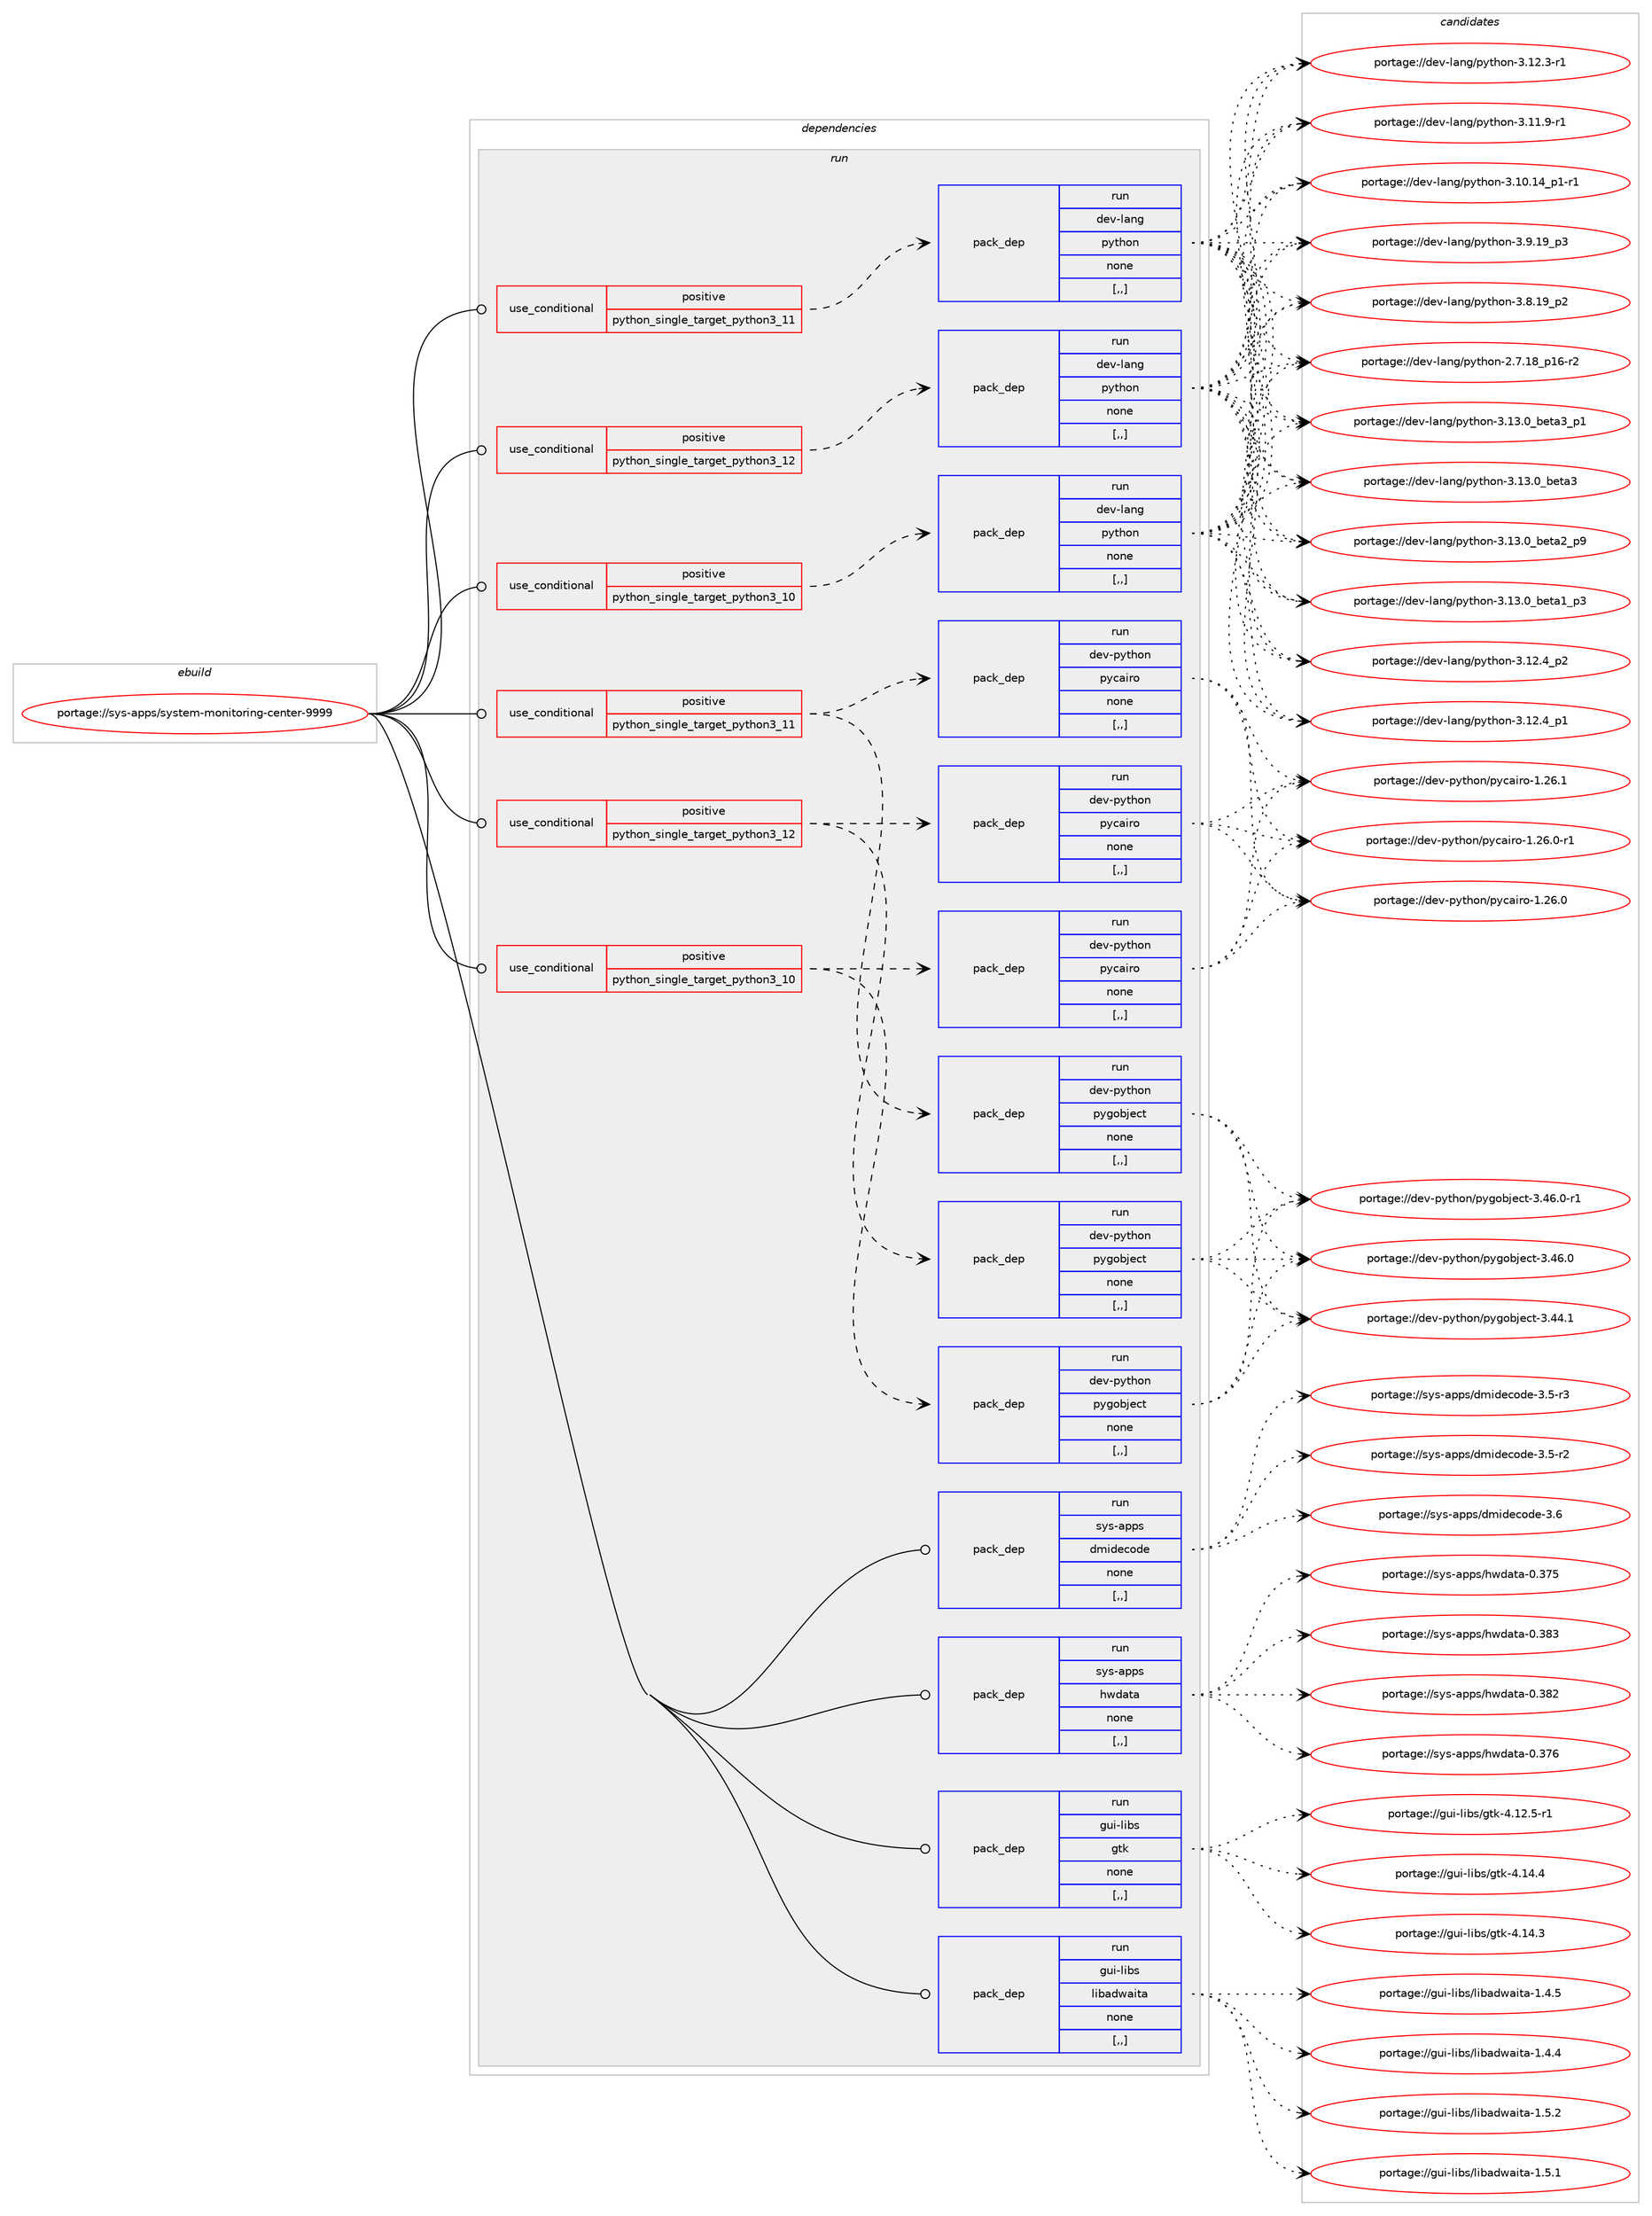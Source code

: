 digraph prolog {

# *************
# Graph options
# *************

newrank=true;
concentrate=true;
compound=true;
graph [rankdir=LR,fontname=Helvetica,fontsize=10,ranksep=1.5];#, ranksep=2.5, nodesep=0.2];
edge  [arrowhead=vee];
node  [fontname=Helvetica,fontsize=10];

# **********
# The ebuild
# **********

subgraph cluster_leftcol {
color=gray;
label=<<i>ebuild</i>>;
id [label="portage://sys-apps/system-monitoring-center-9999", color=red, width=4, href="../sys-apps/system-monitoring-center-9999.svg"];
}

# ****************
# The dependencies
# ****************

subgraph cluster_midcol {
color=gray;
label=<<i>dependencies</i>>;
subgraph cluster_compile {
fillcolor="#eeeeee";
style=filled;
label=<<i>compile</i>>;
}
subgraph cluster_compileandrun {
fillcolor="#eeeeee";
style=filled;
label=<<i>compile and run</i>>;
}
subgraph cluster_run {
fillcolor="#eeeeee";
style=filled;
label=<<i>run</i>>;
subgraph cond111469 {
dependency421355 [label=<<TABLE BORDER="0" CELLBORDER="1" CELLSPACING="0" CELLPADDING="4"><TR><TD ROWSPAN="3" CELLPADDING="10">use_conditional</TD></TR><TR><TD>positive</TD></TR><TR><TD>python_single_target_python3_10</TD></TR></TABLE>>, shape=none, color=red];
subgraph pack306941 {
dependency421356 [label=<<TABLE BORDER="0" CELLBORDER="1" CELLSPACING="0" CELLPADDING="4" WIDTH="220"><TR><TD ROWSPAN="6" CELLPADDING="30">pack_dep</TD></TR><TR><TD WIDTH="110">run</TD></TR><TR><TD>dev-lang</TD></TR><TR><TD>python</TD></TR><TR><TD>none</TD></TR><TR><TD>[,,]</TD></TR></TABLE>>, shape=none, color=blue];
}
dependency421355:e -> dependency421356:w [weight=20,style="dashed",arrowhead="vee"];
}
id:e -> dependency421355:w [weight=20,style="solid",arrowhead="odot"];
subgraph cond111470 {
dependency421357 [label=<<TABLE BORDER="0" CELLBORDER="1" CELLSPACING="0" CELLPADDING="4"><TR><TD ROWSPAN="3" CELLPADDING="10">use_conditional</TD></TR><TR><TD>positive</TD></TR><TR><TD>python_single_target_python3_10</TD></TR></TABLE>>, shape=none, color=red];
subgraph pack306942 {
dependency421358 [label=<<TABLE BORDER="0" CELLBORDER="1" CELLSPACING="0" CELLPADDING="4" WIDTH="220"><TR><TD ROWSPAN="6" CELLPADDING="30">pack_dep</TD></TR><TR><TD WIDTH="110">run</TD></TR><TR><TD>dev-python</TD></TR><TR><TD>pycairo</TD></TR><TR><TD>none</TD></TR><TR><TD>[,,]</TD></TR></TABLE>>, shape=none, color=blue];
}
dependency421357:e -> dependency421358:w [weight=20,style="dashed",arrowhead="vee"];
subgraph pack306943 {
dependency421359 [label=<<TABLE BORDER="0" CELLBORDER="1" CELLSPACING="0" CELLPADDING="4" WIDTH="220"><TR><TD ROWSPAN="6" CELLPADDING="30">pack_dep</TD></TR><TR><TD WIDTH="110">run</TD></TR><TR><TD>dev-python</TD></TR><TR><TD>pygobject</TD></TR><TR><TD>none</TD></TR><TR><TD>[,,]</TD></TR></TABLE>>, shape=none, color=blue];
}
dependency421357:e -> dependency421359:w [weight=20,style="dashed",arrowhead="vee"];
}
id:e -> dependency421357:w [weight=20,style="solid",arrowhead="odot"];
subgraph cond111471 {
dependency421360 [label=<<TABLE BORDER="0" CELLBORDER="1" CELLSPACING="0" CELLPADDING="4"><TR><TD ROWSPAN="3" CELLPADDING="10">use_conditional</TD></TR><TR><TD>positive</TD></TR><TR><TD>python_single_target_python3_11</TD></TR></TABLE>>, shape=none, color=red];
subgraph pack306944 {
dependency421361 [label=<<TABLE BORDER="0" CELLBORDER="1" CELLSPACING="0" CELLPADDING="4" WIDTH="220"><TR><TD ROWSPAN="6" CELLPADDING="30">pack_dep</TD></TR><TR><TD WIDTH="110">run</TD></TR><TR><TD>dev-lang</TD></TR><TR><TD>python</TD></TR><TR><TD>none</TD></TR><TR><TD>[,,]</TD></TR></TABLE>>, shape=none, color=blue];
}
dependency421360:e -> dependency421361:w [weight=20,style="dashed",arrowhead="vee"];
}
id:e -> dependency421360:w [weight=20,style="solid",arrowhead="odot"];
subgraph cond111472 {
dependency421362 [label=<<TABLE BORDER="0" CELLBORDER="1" CELLSPACING="0" CELLPADDING="4"><TR><TD ROWSPAN="3" CELLPADDING="10">use_conditional</TD></TR><TR><TD>positive</TD></TR><TR><TD>python_single_target_python3_11</TD></TR></TABLE>>, shape=none, color=red];
subgraph pack306945 {
dependency421363 [label=<<TABLE BORDER="0" CELLBORDER="1" CELLSPACING="0" CELLPADDING="4" WIDTH="220"><TR><TD ROWSPAN="6" CELLPADDING="30">pack_dep</TD></TR><TR><TD WIDTH="110">run</TD></TR><TR><TD>dev-python</TD></TR><TR><TD>pycairo</TD></TR><TR><TD>none</TD></TR><TR><TD>[,,]</TD></TR></TABLE>>, shape=none, color=blue];
}
dependency421362:e -> dependency421363:w [weight=20,style="dashed",arrowhead="vee"];
subgraph pack306946 {
dependency421364 [label=<<TABLE BORDER="0" CELLBORDER="1" CELLSPACING="0" CELLPADDING="4" WIDTH="220"><TR><TD ROWSPAN="6" CELLPADDING="30">pack_dep</TD></TR><TR><TD WIDTH="110">run</TD></TR><TR><TD>dev-python</TD></TR><TR><TD>pygobject</TD></TR><TR><TD>none</TD></TR><TR><TD>[,,]</TD></TR></TABLE>>, shape=none, color=blue];
}
dependency421362:e -> dependency421364:w [weight=20,style="dashed",arrowhead="vee"];
}
id:e -> dependency421362:w [weight=20,style="solid",arrowhead="odot"];
subgraph cond111473 {
dependency421365 [label=<<TABLE BORDER="0" CELLBORDER="1" CELLSPACING="0" CELLPADDING="4"><TR><TD ROWSPAN="3" CELLPADDING="10">use_conditional</TD></TR><TR><TD>positive</TD></TR><TR><TD>python_single_target_python3_12</TD></TR></TABLE>>, shape=none, color=red];
subgraph pack306947 {
dependency421366 [label=<<TABLE BORDER="0" CELLBORDER="1" CELLSPACING="0" CELLPADDING="4" WIDTH="220"><TR><TD ROWSPAN="6" CELLPADDING="30">pack_dep</TD></TR><TR><TD WIDTH="110">run</TD></TR><TR><TD>dev-lang</TD></TR><TR><TD>python</TD></TR><TR><TD>none</TD></TR><TR><TD>[,,]</TD></TR></TABLE>>, shape=none, color=blue];
}
dependency421365:e -> dependency421366:w [weight=20,style="dashed",arrowhead="vee"];
}
id:e -> dependency421365:w [weight=20,style="solid",arrowhead="odot"];
subgraph cond111474 {
dependency421367 [label=<<TABLE BORDER="0" CELLBORDER="1" CELLSPACING="0" CELLPADDING="4"><TR><TD ROWSPAN="3" CELLPADDING="10">use_conditional</TD></TR><TR><TD>positive</TD></TR><TR><TD>python_single_target_python3_12</TD></TR></TABLE>>, shape=none, color=red];
subgraph pack306948 {
dependency421368 [label=<<TABLE BORDER="0" CELLBORDER="1" CELLSPACING="0" CELLPADDING="4" WIDTH="220"><TR><TD ROWSPAN="6" CELLPADDING="30">pack_dep</TD></TR><TR><TD WIDTH="110">run</TD></TR><TR><TD>dev-python</TD></TR><TR><TD>pycairo</TD></TR><TR><TD>none</TD></TR><TR><TD>[,,]</TD></TR></TABLE>>, shape=none, color=blue];
}
dependency421367:e -> dependency421368:w [weight=20,style="dashed",arrowhead="vee"];
subgraph pack306949 {
dependency421369 [label=<<TABLE BORDER="0" CELLBORDER="1" CELLSPACING="0" CELLPADDING="4" WIDTH="220"><TR><TD ROWSPAN="6" CELLPADDING="30">pack_dep</TD></TR><TR><TD WIDTH="110">run</TD></TR><TR><TD>dev-python</TD></TR><TR><TD>pygobject</TD></TR><TR><TD>none</TD></TR><TR><TD>[,,]</TD></TR></TABLE>>, shape=none, color=blue];
}
dependency421367:e -> dependency421369:w [weight=20,style="dashed",arrowhead="vee"];
}
id:e -> dependency421367:w [weight=20,style="solid",arrowhead="odot"];
subgraph pack306950 {
dependency421370 [label=<<TABLE BORDER="0" CELLBORDER="1" CELLSPACING="0" CELLPADDING="4" WIDTH="220"><TR><TD ROWSPAN="6" CELLPADDING="30">pack_dep</TD></TR><TR><TD WIDTH="110">run</TD></TR><TR><TD>gui-libs</TD></TR><TR><TD>gtk</TD></TR><TR><TD>none</TD></TR><TR><TD>[,,]</TD></TR></TABLE>>, shape=none, color=blue];
}
id:e -> dependency421370:w [weight=20,style="solid",arrowhead="odot"];
subgraph pack306951 {
dependency421371 [label=<<TABLE BORDER="0" CELLBORDER="1" CELLSPACING="0" CELLPADDING="4" WIDTH="220"><TR><TD ROWSPAN="6" CELLPADDING="30">pack_dep</TD></TR><TR><TD WIDTH="110">run</TD></TR><TR><TD>gui-libs</TD></TR><TR><TD>libadwaita</TD></TR><TR><TD>none</TD></TR><TR><TD>[,,]</TD></TR></TABLE>>, shape=none, color=blue];
}
id:e -> dependency421371:w [weight=20,style="solid",arrowhead="odot"];
subgraph pack306952 {
dependency421372 [label=<<TABLE BORDER="0" CELLBORDER="1" CELLSPACING="0" CELLPADDING="4" WIDTH="220"><TR><TD ROWSPAN="6" CELLPADDING="30">pack_dep</TD></TR><TR><TD WIDTH="110">run</TD></TR><TR><TD>sys-apps</TD></TR><TR><TD>dmidecode</TD></TR><TR><TD>none</TD></TR><TR><TD>[,,]</TD></TR></TABLE>>, shape=none, color=blue];
}
id:e -> dependency421372:w [weight=20,style="solid",arrowhead="odot"];
subgraph pack306953 {
dependency421373 [label=<<TABLE BORDER="0" CELLBORDER="1" CELLSPACING="0" CELLPADDING="4" WIDTH="220"><TR><TD ROWSPAN="6" CELLPADDING="30">pack_dep</TD></TR><TR><TD WIDTH="110">run</TD></TR><TR><TD>sys-apps</TD></TR><TR><TD>hwdata</TD></TR><TR><TD>none</TD></TR><TR><TD>[,,]</TD></TR></TABLE>>, shape=none, color=blue];
}
id:e -> dependency421373:w [weight=20,style="solid",arrowhead="odot"];
}
}

# **************
# The candidates
# **************

subgraph cluster_choices {
rank=same;
color=gray;
label=<<i>candidates</i>>;

subgraph choice306941 {
color=black;
nodesep=1;
choice10010111845108971101034711212111610411111045514649514648959810111697519511249 [label="portage://dev-lang/python-3.13.0_beta3_p1", color=red, width=4,href="../dev-lang/python-3.13.0_beta3_p1.svg"];
choice1001011184510897110103471121211161041111104551464951464895981011169751 [label="portage://dev-lang/python-3.13.0_beta3", color=red, width=4,href="../dev-lang/python-3.13.0_beta3.svg"];
choice10010111845108971101034711212111610411111045514649514648959810111697509511257 [label="portage://dev-lang/python-3.13.0_beta2_p9", color=red, width=4,href="../dev-lang/python-3.13.0_beta2_p9.svg"];
choice10010111845108971101034711212111610411111045514649514648959810111697499511251 [label="portage://dev-lang/python-3.13.0_beta1_p3", color=red, width=4,href="../dev-lang/python-3.13.0_beta1_p3.svg"];
choice100101118451089711010347112121116104111110455146495046529511250 [label="portage://dev-lang/python-3.12.4_p2", color=red, width=4,href="../dev-lang/python-3.12.4_p2.svg"];
choice100101118451089711010347112121116104111110455146495046529511249 [label="portage://dev-lang/python-3.12.4_p1", color=red, width=4,href="../dev-lang/python-3.12.4_p1.svg"];
choice100101118451089711010347112121116104111110455146495046514511449 [label="portage://dev-lang/python-3.12.3-r1", color=red, width=4,href="../dev-lang/python-3.12.3-r1.svg"];
choice100101118451089711010347112121116104111110455146494946574511449 [label="portage://dev-lang/python-3.11.9-r1", color=red, width=4,href="../dev-lang/python-3.11.9-r1.svg"];
choice100101118451089711010347112121116104111110455146494846495295112494511449 [label="portage://dev-lang/python-3.10.14_p1-r1", color=red, width=4,href="../dev-lang/python-3.10.14_p1-r1.svg"];
choice100101118451089711010347112121116104111110455146574649579511251 [label="portage://dev-lang/python-3.9.19_p3", color=red, width=4,href="../dev-lang/python-3.9.19_p3.svg"];
choice100101118451089711010347112121116104111110455146564649579511250 [label="portage://dev-lang/python-3.8.19_p2", color=red, width=4,href="../dev-lang/python-3.8.19_p2.svg"];
choice100101118451089711010347112121116104111110455046554649569511249544511450 [label="portage://dev-lang/python-2.7.18_p16-r2", color=red, width=4,href="../dev-lang/python-2.7.18_p16-r2.svg"];
dependency421356:e -> choice10010111845108971101034711212111610411111045514649514648959810111697519511249:w [style=dotted,weight="100"];
dependency421356:e -> choice1001011184510897110103471121211161041111104551464951464895981011169751:w [style=dotted,weight="100"];
dependency421356:e -> choice10010111845108971101034711212111610411111045514649514648959810111697509511257:w [style=dotted,weight="100"];
dependency421356:e -> choice10010111845108971101034711212111610411111045514649514648959810111697499511251:w [style=dotted,weight="100"];
dependency421356:e -> choice100101118451089711010347112121116104111110455146495046529511250:w [style=dotted,weight="100"];
dependency421356:e -> choice100101118451089711010347112121116104111110455146495046529511249:w [style=dotted,weight="100"];
dependency421356:e -> choice100101118451089711010347112121116104111110455146495046514511449:w [style=dotted,weight="100"];
dependency421356:e -> choice100101118451089711010347112121116104111110455146494946574511449:w [style=dotted,weight="100"];
dependency421356:e -> choice100101118451089711010347112121116104111110455146494846495295112494511449:w [style=dotted,weight="100"];
dependency421356:e -> choice100101118451089711010347112121116104111110455146574649579511251:w [style=dotted,weight="100"];
dependency421356:e -> choice100101118451089711010347112121116104111110455146564649579511250:w [style=dotted,weight="100"];
dependency421356:e -> choice100101118451089711010347112121116104111110455046554649569511249544511450:w [style=dotted,weight="100"];
}
subgraph choice306942 {
color=black;
nodesep=1;
choice1001011184511212111610411111047112121999710511411145494650544649 [label="portage://dev-python/pycairo-1.26.1", color=red, width=4,href="../dev-python/pycairo-1.26.1.svg"];
choice10010111845112121116104111110471121219997105114111454946505446484511449 [label="portage://dev-python/pycairo-1.26.0-r1", color=red, width=4,href="../dev-python/pycairo-1.26.0-r1.svg"];
choice1001011184511212111610411111047112121999710511411145494650544648 [label="portage://dev-python/pycairo-1.26.0", color=red, width=4,href="../dev-python/pycairo-1.26.0.svg"];
dependency421358:e -> choice1001011184511212111610411111047112121999710511411145494650544649:w [style=dotted,weight="100"];
dependency421358:e -> choice10010111845112121116104111110471121219997105114111454946505446484511449:w [style=dotted,weight="100"];
dependency421358:e -> choice1001011184511212111610411111047112121999710511411145494650544648:w [style=dotted,weight="100"];
}
subgraph choice306943 {
color=black;
nodesep=1;
choice10010111845112121116104111110471121211031119810610199116455146525446484511449 [label="portage://dev-python/pygobject-3.46.0-r1", color=red, width=4,href="../dev-python/pygobject-3.46.0-r1.svg"];
choice1001011184511212111610411111047112121103111981061019911645514652544648 [label="portage://dev-python/pygobject-3.46.0", color=red, width=4,href="../dev-python/pygobject-3.46.0.svg"];
choice1001011184511212111610411111047112121103111981061019911645514652524649 [label="portage://dev-python/pygobject-3.44.1", color=red, width=4,href="../dev-python/pygobject-3.44.1.svg"];
dependency421359:e -> choice10010111845112121116104111110471121211031119810610199116455146525446484511449:w [style=dotted,weight="100"];
dependency421359:e -> choice1001011184511212111610411111047112121103111981061019911645514652544648:w [style=dotted,weight="100"];
dependency421359:e -> choice1001011184511212111610411111047112121103111981061019911645514652524649:w [style=dotted,weight="100"];
}
subgraph choice306944 {
color=black;
nodesep=1;
choice10010111845108971101034711212111610411111045514649514648959810111697519511249 [label="portage://dev-lang/python-3.13.0_beta3_p1", color=red, width=4,href="../dev-lang/python-3.13.0_beta3_p1.svg"];
choice1001011184510897110103471121211161041111104551464951464895981011169751 [label="portage://dev-lang/python-3.13.0_beta3", color=red, width=4,href="../dev-lang/python-3.13.0_beta3.svg"];
choice10010111845108971101034711212111610411111045514649514648959810111697509511257 [label="portage://dev-lang/python-3.13.0_beta2_p9", color=red, width=4,href="../dev-lang/python-3.13.0_beta2_p9.svg"];
choice10010111845108971101034711212111610411111045514649514648959810111697499511251 [label="portage://dev-lang/python-3.13.0_beta1_p3", color=red, width=4,href="../dev-lang/python-3.13.0_beta1_p3.svg"];
choice100101118451089711010347112121116104111110455146495046529511250 [label="portage://dev-lang/python-3.12.4_p2", color=red, width=4,href="../dev-lang/python-3.12.4_p2.svg"];
choice100101118451089711010347112121116104111110455146495046529511249 [label="portage://dev-lang/python-3.12.4_p1", color=red, width=4,href="../dev-lang/python-3.12.4_p1.svg"];
choice100101118451089711010347112121116104111110455146495046514511449 [label="portage://dev-lang/python-3.12.3-r1", color=red, width=4,href="../dev-lang/python-3.12.3-r1.svg"];
choice100101118451089711010347112121116104111110455146494946574511449 [label="portage://dev-lang/python-3.11.9-r1", color=red, width=4,href="../dev-lang/python-3.11.9-r1.svg"];
choice100101118451089711010347112121116104111110455146494846495295112494511449 [label="portage://dev-lang/python-3.10.14_p1-r1", color=red, width=4,href="../dev-lang/python-3.10.14_p1-r1.svg"];
choice100101118451089711010347112121116104111110455146574649579511251 [label="portage://dev-lang/python-3.9.19_p3", color=red, width=4,href="../dev-lang/python-3.9.19_p3.svg"];
choice100101118451089711010347112121116104111110455146564649579511250 [label="portage://dev-lang/python-3.8.19_p2", color=red, width=4,href="../dev-lang/python-3.8.19_p2.svg"];
choice100101118451089711010347112121116104111110455046554649569511249544511450 [label="portage://dev-lang/python-2.7.18_p16-r2", color=red, width=4,href="../dev-lang/python-2.7.18_p16-r2.svg"];
dependency421361:e -> choice10010111845108971101034711212111610411111045514649514648959810111697519511249:w [style=dotted,weight="100"];
dependency421361:e -> choice1001011184510897110103471121211161041111104551464951464895981011169751:w [style=dotted,weight="100"];
dependency421361:e -> choice10010111845108971101034711212111610411111045514649514648959810111697509511257:w [style=dotted,weight="100"];
dependency421361:e -> choice10010111845108971101034711212111610411111045514649514648959810111697499511251:w [style=dotted,weight="100"];
dependency421361:e -> choice100101118451089711010347112121116104111110455146495046529511250:w [style=dotted,weight="100"];
dependency421361:e -> choice100101118451089711010347112121116104111110455146495046529511249:w [style=dotted,weight="100"];
dependency421361:e -> choice100101118451089711010347112121116104111110455146495046514511449:w [style=dotted,weight="100"];
dependency421361:e -> choice100101118451089711010347112121116104111110455146494946574511449:w [style=dotted,weight="100"];
dependency421361:e -> choice100101118451089711010347112121116104111110455146494846495295112494511449:w [style=dotted,weight="100"];
dependency421361:e -> choice100101118451089711010347112121116104111110455146574649579511251:w [style=dotted,weight="100"];
dependency421361:e -> choice100101118451089711010347112121116104111110455146564649579511250:w [style=dotted,weight="100"];
dependency421361:e -> choice100101118451089711010347112121116104111110455046554649569511249544511450:w [style=dotted,weight="100"];
}
subgraph choice306945 {
color=black;
nodesep=1;
choice1001011184511212111610411111047112121999710511411145494650544649 [label="portage://dev-python/pycairo-1.26.1", color=red, width=4,href="../dev-python/pycairo-1.26.1.svg"];
choice10010111845112121116104111110471121219997105114111454946505446484511449 [label="portage://dev-python/pycairo-1.26.0-r1", color=red, width=4,href="../dev-python/pycairo-1.26.0-r1.svg"];
choice1001011184511212111610411111047112121999710511411145494650544648 [label="portage://dev-python/pycairo-1.26.0", color=red, width=4,href="../dev-python/pycairo-1.26.0.svg"];
dependency421363:e -> choice1001011184511212111610411111047112121999710511411145494650544649:w [style=dotted,weight="100"];
dependency421363:e -> choice10010111845112121116104111110471121219997105114111454946505446484511449:w [style=dotted,weight="100"];
dependency421363:e -> choice1001011184511212111610411111047112121999710511411145494650544648:w [style=dotted,weight="100"];
}
subgraph choice306946 {
color=black;
nodesep=1;
choice10010111845112121116104111110471121211031119810610199116455146525446484511449 [label="portage://dev-python/pygobject-3.46.0-r1", color=red, width=4,href="../dev-python/pygobject-3.46.0-r1.svg"];
choice1001011184511212111610411111047112121103111981061019911645514652544648 [label="portage://dev-python/pygobject-3.46.0", color=red, width=4,href="../dev-python/pygobject-3.46.0.svg"];
choice1001011184511212111610411111047112121103111981061019911645514652524649 [label="portage://dev-python/pygobject-3.44.1", color=red, width=4,href="../dev-python/pygobject-3.44.1.svg"];
dependency421364:e -> choice10010111845112121116104111110471121211031119810610199116455146525446484511449:w [style=dotted,weight="100"];
dependency421364:e -> choice1001011184511212111610411111047112121103111981061019911645514652544648:w [style=dotted,weight="100"];
dependency421364:e -> choice1001011184511212111610411111047112121103111981061019911645514652524649:w [style=dotted,weight="100"];
}
subgraph choice306947 {
color=black;
nodesep=1;
choice10010111845108971101034711212111610411111045514649514648959810111697519511249 [label="portage://dev-lang/python-3.13.0_beta3_p1", color=red, width=4,href="../dev-lang/python-3.13.0_beta3_p1.svg"];
choice1001011184510897110103471121211161041111104551464951464895981011169751 [label="portage://dev-lang/python-3.13.0_beta3", color=red, width=4,href="../dev-lang/python-3.13.0_beta3.svg"];
choice10010111845108971101034711212111610411111045514649514648959810111697509511257 [label="portage://dev-lang/python-3.13.0_beta2_p9", color=red, width=4,href="../dev-lang/python-3.13.0_beta2_p9.svg"];
choice10010111845108971101034711212111610411111045514649514648959810111697499511251 [label="portage://dev-lang/python-3.13.0_beta1_p3", color=red, width=4,href="../dev-lang/python-3.13.0_beta1_p3.svg"];
choice100101118451089711010347112121116104111110455146495046529511250 [label="portage://dev-lang/python-3.12.4_p2", color=red, width=4,href="../dev-lang/python-3.12.4_p2.svg"];
choice100101118451089711010347112121116104111110455146495046529511249 [label="portage://dev-lang/python-3.12.4_p1", color=red, width=4,href="../dev-lang/python-3.12.4_p1.svg"];
choice100101118451089711010347112121116104111110455146495046514511449 [label="portage://dev-lang/python-3.12.3-r1", color=red, width=4,href="../dev-lang/python-3.12.3-r1.svg"];
choice100101118451089711010347112121116104111110455146494946574511449 [label="portage://dev-lang/python-3.11.9-r1", color=red, width=4,href="../dev-lang/python-3.11.9-r1.svg"];
choice100101118451089711010347112121116104111110455146494846495295112494511449 [label="portage://dev-lang/python-3.10.14_p1-r1", color=red, width=4,href="../dev-lang/python-3.10.14_p1-r1.svg"];
choice100101118451089711010347112121116104111110455146574649579511251 [label="portage://dev-lang/python-3.9.19_p3", color=red, width=4,href="../dev-lang/python-3.9.19_p3.svg"];
choice100101118451089711010347112121116104111110455146564649579511250 [label="portage://dev-lang/python-3.8.19_p2", color=red, width=4,href="../dev-lang/python-3.8.19_p2.svg"];
choice100101118451089711010347112121116104111110455046554649569511249544511450 [label="portage://dev-lang/python-2.7.18_p16-r2", color=red, width=4,href="../dev-lang/python-2.7.18_p16-r2.svg"];
dependency421366:e -> choice10010111845108971101034711212111610411111045514649514648959810111697519511249:w [style=dotted,weight="100"];
dependency421366:e -> choice1001011184510897110103471121211161041111104551464951464895981011169751:w [style=dotted,weight="100"];
dependency421366:e -> choice10010111845108971101034711212111610411111045514649514648959810111697509511257:w [style=dotted,weight="100"];
dependency421366:e -> choice10010111845108971101034711212111610411111045514649514648959810111697499511251:w [style=dotted,weight="100"];
dependency421366:e -> choice100101118451089711010347112121116104111110455146495046529511250:w [style=dotted,weight="100"];
dependency421366:e -> choice100101118451089711010347112121116104111110455146495046529511249:w [style=dotted,weight="100"];
dependency421366:e -> choice100101118451089711010347112121116104111110455146495046514511449:w [style=dotted,weight="100"];
dependency421366:e -> choice100101118451089711010347112121116104111110455146494946574511449:w [style=dotted,weight="100"];
dependency421366:e -> choice100101118451089711010347112121116104111110455146494846495295112494511449:w [style=dotted,weight="100"];
dependency421366:e -> choice100101118451089711010347112121116104111110455146574649579511251:w [style=dotted,weight="100"];
dependency421366:e -> choice100101118451089711010347112121116104111110455146564649579511250:w [style=dotted,weight="100"];
dependency421366:e -> choice100101118451089711010347112121116104111110455046554649569511249544511450:w [style=dotted,weight="100"];
}
subgraph choice306948 {
color=black;
nodesep=1;
choice1001011184511212111610411111047112121999710511411145494650544649 [label="portage://dev-python/pycairo-1.26.1", color=red, width=4,href="../dev-python/pycairo-1.26.1.svg"];
choice10010111845112121116104111110471121219997105114111454946505446484511449 [label="portage://dev-python/pycairo-1.26.0-r1", color=red, width=4,href="../dev-python/pycairo-1.26.0-r1.svg"];
choice1001011184511212111610411111047112121999710511411145494650544648 [label="portage://dev-python/pycairo-1.26.0", color=red, width=4,href="../dev-python/pycairo-1.26.0.svg"];
dependency421368:e -> choice1001011184511212111610411111047112121999710511411145494650544649:w [style=dotted,weight="100"];
dependency421368:e -> choice10010111845112121116104111110471121219997105114111454946505446484511449:w [style=dotted,weight="100"];
dependency421368:e -> choice1001011184511212111610411111047112121999710511411145494650544648:w [style=dotted,weight="100"];
}
subgraph choice306949 {
color=black;
nodesep=1;
choice10010111845112121116104111110471121211031119810610199116455146525446484511449 [label="portage://dev-python/pygobject-3.46.0-r1", color=red, width=4,href="../dev-python/pygobject-3.46.0-r1.svg"];
choice1001011184511212111610411111047112121103111981061019911645514652544648 [label="portage://dev-python/pygobject-3.46.0", color=red, width=4,href="../dev-python/pygobject-3.46.0.svg"];
choice1001011184511212111610411111047112121103111981061019911645514652524649 [label="portage://dev-python/pygobject-3.44.1", color=red, width=4,href="../dev-python/pygobject-3.44.1.svg"];
dependency421369:e -> choice10010111845112121116104111110471121211031119810610199116455146525446484511449:w [style=dotted,weight="100"];
dependency421369:e -> choice1001011184511212111610411111047112121103111981061019911645514652544648:w [style=dotted,weight="100"];
dependency421369:e -> choice1001011184511212111610411111047112121103111981061019911645514652524649:w [style=dotted,weight="100"];
}
subgraph choice306950 {
color=black;
nodesep=1;
choice10311710545108105981154710311610745524649524652 [label="portage://gui-libs/gtk-4.14.4", color=red, width=4,href="../gui-libs/gtk-4.14.4.svg"];
choice10311710545108105981154710311610745524649524651 [label="portage://gui-libs/gtk-4.14.3", color=red, width=4,href="../gui-libs/gtk-4.14.3.svg"];
choice103117105451081059811547103116107455246495046534511449 [label="portage://gui-libs/gtk-4.12.5-r1", color=red, width=4,href="../gui-libs/gtk-4.12.5-r1.svg"];
dependency421370:e -> choice10311710545108105981154710311610745524649524652:w [style=dotted,weight="100"];
dependency421370:e -> choice10311710545108105981154710311610745524649524651:w [style=dotted,weight="100"];
dependency421370:e -> choice103117105451081059811547103116107455246495046534511449:w [style=dotted,weight="100"];
}
subgraph choice306951 {
color=black;
nodesep=1;
choice10311710545108105981154710810598971001199710511697454946534650 [label="portage://gui-libs/libadwaita-1.5.2", color=red, width=4,href="../gui-libs/libadwaita-1.5.2.svg"];
choice10311710545108105981154710810598971001199710511697454946534649 [label="portage://gui-libs/libadwaita-1.5.1", color=red, width=4,href="../gui-libs/libadwaita-1.5.1.svg"];
choice10311710545108105981154710810598971001199710511697454946524653 [label="portage://gui-libs/libadwaita-1.4.5", color=red, width=4,href="../gui-libs/libadwaita-1.4.5.svg"];
choice10311710545108105981154710810598971001199710511697454946524652 [label="portage://gui-libs/libadwaita-1.4.4", color=red, width=4,href="../gui-libs/libadwaita-1.4.4.svg"];
dependency421371:e -> choice10311710545108105981154710810598971001199710511697454946534650:w [style=dotted,weight="100"];
dependency421371:e -> choice10311710545108105981154710810598971001199710511697454946534649:w [style=dotted,weight="100"];
dependency421371:e -> choice10311710545108105981154710810598971001199710511697454946524653:w [style=dotted,weight="100"];
dependency421371:e -> choice10311710545108105981154710810598971001199710511697454946524652:w [style=dotted,weight="100"];
}
subgraph choice306952 {
color=black;
nodesep=1;
choice1151211154597112112115471001091051001019911110010145514654 [label="portage://sys-apps/dmidecode-3.6", color=red, width=4,href="../sys-apps/dmidecode-3.6.svg"];
choice11512111545971121121154710010910510010199111100101455146534511451 [label="portage://sys-apps/dmidecode-3.5-r3", color=red, width=4,href="../sys-apps/dmidecode-3.5-r3.svg"];
choice11512111545971121121154710010910510010199111100101455146534511450 [label="portage://sys-apps/dmidecode-3.5-r2", color=red, width=4,href="../sys-apps/dmidecode-3.5-r2.svg"];
dependency421372:e -> choice1151211154597112112115471001091051001019911110010145514654:w [style=dotted,weight="100"];
dependency421372:e -> choice11512111545971121121154710010910510010199111100101455146534511451:w [style=dotted,weight="100"];
dependency421372:e -> choice11512111545971121121154710010910510010199111100101455146534511450:w [style=dotted,weight="100"];
}
subgraph choice306953 {
color=black;
nodesep=1;
choice1151211154597112112115471041191009711697454846515651 [label="portage://sys-apps/hwdata-0.383", color=red, width=4,href="../sys-apps/hwdata-0.383.svg"];
choice1151211154597112112115471041191009711697454846515650 [label="portage://sys-apps/hwdata-0.382", color=red, width=4,href="../sys-apps/hwdata-0.382.svg"];
choice1151211154597112112115471041191009711697454846515554 [label="portage://sys-apps/hwdata-0.376", color=red, width=4,href="../sys-apps/hwdata-0.376.svg"];
choice1151211154597112112115471041191009711697454846515553 [label="portage://sys-apps/hwdata-0.375", color=red, width=4,href="../sys-apps/hwdata-0.375.svg"];
dependency421373:e -> choice1151211154597112112115471041191009711697454846515651:w [style=dotted,weight="100"];
dependency421373:e -> choice1151211154597112112115471041191009711697454846515650:w [style=dotted,weight="100"];
dependency421373:e -> choice1151211154597112112115471041191009711697454846515554:w [style=dotted,weight="100"];
dependency421373:e -> choice1151211154597112112115471041191009711697454846515553:w [style=dotted,weight="100"];
}
}

}
